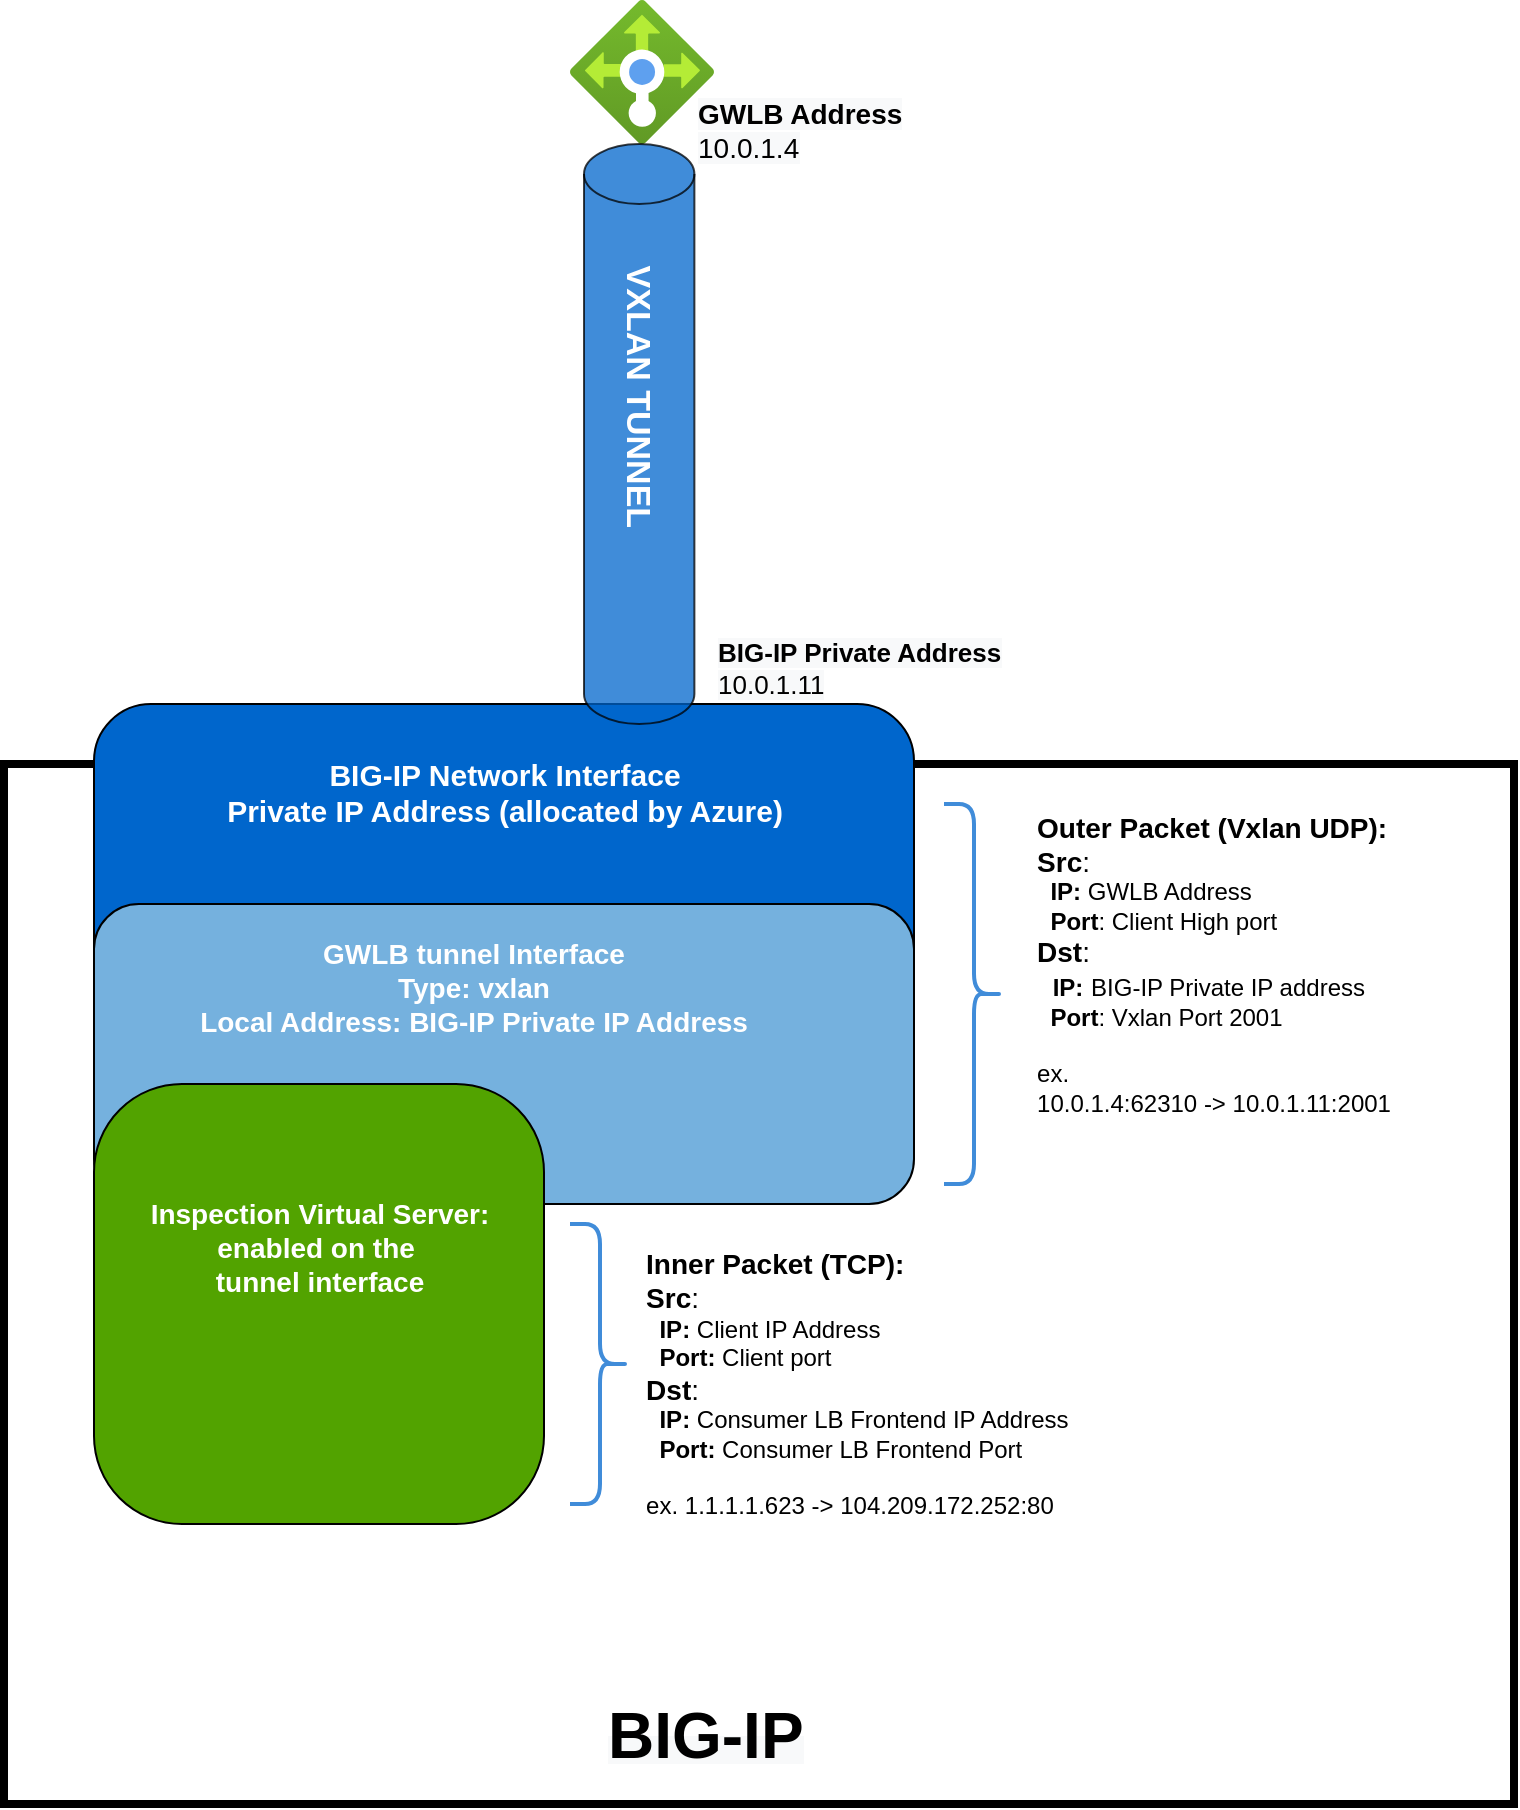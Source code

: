 <mxfile version="15.2.7" type="device"><diagram id="8fGRNxT3ZS1OJfQwC5Yy" name="Page-1"><mxGraphModel dx="1301" dy="1018" grid="1" gridSize="10" guides="1" tooltips="1" connect="1" arrows="1" fold="1" page="1" pageScale="1" pageWidth="1100" pageHeight="850" math="0" shadow="0"><root><mxCell id="0"/><mxCell id="1" parent="0"/><mxCell id="-O0xrYwRtM1Tgh30TVtJ-4" value="" style="rounded=0;whiteSpace=wrap;html=1;strokeColor=#000000;fillColor=none;strokeWidth=4;" vertex="1" parent="1"><mxGeometry x="70" y="470" width="755" height="520" as="geometry"/></mxCell><mxCell id="-O0xrYwRtM1Tgh30TVtJ-22" value="&lt;span style=&quot;color: rgb(0 , 0 , 0) ; font-family: &amp;#34;helvetica&amp;#34; ; font-style: normal ; letter-spacing: normal ; text-align: left ; text-indent: 0px ; text-transform: none ; word-spacing: 0px ; background-color: rgb(248 , 249 , 250) ; display: inline ; float: none&quot;&gt;&lt;b&gt;&lt;font style=&quot;font-size: 32px&quot;&gt;BIG-IP&lt;/font&gt;&lt;/b&gt;&lt;/span&gt;" style="text;whiteSpace=wrap;html=1;" vertex="1" parent="1"><mxGeometry x="370" y="930" width="155" height="30" as="geometry"/></mxCell><mxCell id="-O0xrYwRtM1Tgh30TVtJ-23" value="&lt;font color=&quot;#ffffff&quot;&gt;&lt;br&gt;&lt;/font&gt;" style="rounded=1;whiteSpace=wrap;html=1;strokeColor=#000000;fillColor=#0066CC;strokeWidth=1;" vertex="1" parent="1"><mxGeometry x="115" y="440" width="410" height="190" as="geometry"/></mxCell><mxCell id="-O0xrYwRtM1Tgh30TVtJ-24" value="" style="rounded=1;whiteSpace=wrap;html=1;strokeColor=#000000;fillColor=#75B1DE;strokeWidth=1;" vertex="1" parent="1"><mxGeometry x="115" y="540" width="410" height="150" as="geometry"/></mxCell><mxCell id="-O0xrYwRtM1Tgh30TVtJ-25" value="" style="rounded=1;whiteSpace=wrap;html=1;strokeColor=#000000;fillColor=#52A300;arcSize=20;strokeWidth=1;" vertex="1" parent="1"><mxGeometry x="115" y="630" width="225" height="220" as="geometry"/></mxCell><mxCell id="-O0xrYwRtM1Tgh30TVtJ-26" value="&lt;font style=&quot;font-size: 15px&quot;&gt;&lt;span style=&quot;color: rgb(255 , 255 , 255) ; font-family: &amp;#34;helvetica&amp;#34; ; font-style: normal ; letter-spacing: normal ; text-indent: 0px ; text-transform: none ; word-spacing: 0px ; display: inline ; float: none&quot;&gt;BIG-IP Network Interface&lt;/span&gt;&lt;br style=&quot;color: rgb(255 , 255 , 255) ; font-family: &amp;#34;helvetica&amp;#34; ; font-style: normal ; letter-spacing: normal ; text-indent: 0px ; text-transform: none ; word-spacing: 0px&quot;&gt;&lt;span style=&quot;color: rgb(255 , 255 , 255) ; font-family: &amp;#34;helvetica&amp;#34; ; font-style: normal ; letter-spacing: normal ; text-indent: 0px ; text-transform: none ; word-spacing: 0px ; display: inline ; float: none&quot;&gt;Private IP Address (allocated by Azure)&lt;br&gt;&lt;/span&gt;&lt;/font&gt;" style="text;whiteSpace=wrap;html=1;align=center;fontStyle=1;strokeWidth=4;" vertex="1" parent="1"><mxGeometry x="172.5" y="460" width="295" height="40" as="geometry"/></mxCell><mxCell id="-O0xrYwRtM1Tgh30TVtJ-27" value="&lt;span style=&quot;color: rgb(255 , 255 , 255) ; font-family: &amp;#34;helvetica&amp;#34; ; font-size: 14px ; font-style: normal ; letter-spacing: normal ; text-indent: 0px ; text-transform: none ; word-spacing: 0px ; display: inline ; float: none&quot;&gt;GWLB tunnel Interface&lt;br&gt;Type: vxlan&lt;br&gt;Local Address: BIG-IP Private IP Address&lt;br&gt;&lt;br&gt;&lt;/span&gt;" style="text;whiteSpace=wrap;html=1;align=center;fontStyle=1;strokeWidth=4;" vertex="1" parent="1"><mxGeometry x="125.42" y="550" width="360" height="115" as="geometry"/></mxCell><mxCell id="-O0xrYwRtM1Tgh30TVtJ-28" value="&lt;font color=&quot;#ffffff&quot; face=&quot;helvetica&quot; style=&quot;font-size: 14px&quot;&gt;Inspection Virtual Server:&lt;br&gt;enabled on the&amp;nbsp;&lt;br&gt;tunnel interface&lt;/font&gt;&lt;span style=&quot;color: rgba(0 , 0 , 0 , 0) ; font-family: monospace ; font-weight: 400 ; font-size: 0px&quot;&gt;%3CmxGraphModel%3E%3Croot%3E%3CmxCell%20id%3D%220%22%2F%3E%3CmxCell%20id%3D%221%22%20parent%3D%220%22%2F%3E%3CmxCell%20id%3D%222%22%20value%3D%22%22%20style%3D%22shape%3DcurlyBracket%3BwhiteSpace%3Dwrap%3Bhtml%3D1%3Brounded%3D1%3BflipH%3D1%3BstrokeColor%3D%23000000%3BfillColor%3Dnone%3BgradientColor%3D%23ffffff%3Bopacity%3D75%3B%22%20vertex%3D%221%22%20parent%3D%221%22%3E%3CmxGeometry%20x%3D%22730%22%20y%3D%22500%22%20width%3D%2220%22%20height%3D%22210%22%20as%3D%22geometry%22%2F%3E%3C%2FmxCell%3E%3C%2Froot%3E%3C%2FmxGraphModel%3E&lt;/span&gt;&lt;font color=&quot;#ffffff&quot; face=&quot;helvetica&quot;&gt;&lt;br&gt;&lt;/font&gt;" style="text;whiteSpace=wrap;html=1;align=center;fontStyle=1;strokeWidth=4;" vertex="1" parent="1"><mxGeometry x="92.5" y="680" width="270" height="40" as="geometry"/></mxCell><mxCell id="-O0xrYwRtM1Tgh30TVtJ-29" value="" style="aspect=fixed;html=1;points=[];align=center;image;fontSize=12;image=img/lib/azure2/networking/Load_Balancers.svg;" vertex="1" parent="1"><mxGeometry x="353" y="88" width="72" height="72" as="geometry"/></mxCell><mxCell id="-O0xrYwRtM1Tgh30TVtJ-30" value="" style="shape=cylinder3;whiteSpace=wrap;html=1;boundedLbl=1;backgroundOutline=1;size=15;rotation=0;strokeColor=#000000;fillColor=#0066CC;opacity=75;" vertex="1" parent="1"><mxGeometry x="360" y="160" width="55.2" height="290" as="geometry"/></mxCell><mxCell id="-O0xrYwRtM1Tgh30TVtJ-31" value="&lt;span style=&quot;color: rgb(255 , 255 , 255) ; font-family: &amp;#34;helvetica&amp;#34; ; font-style: normal ; letter-spacing: normal ; text-indent: 0px ; text-transform: none ; word-spacing: 0px ; display: inline ; float: none&quot;&gt;&lt;font style=&quot;font-size: 17px&quot;&gt;VXLAN TUNNEL&lt;/font&gt;&lt;/span&gt;" style="text;whiteSpace=wrap;html=1;align=center;fontStyle=1;strokeWidth=4;rotation=90;" vertex="1" parent="1"><mxGeometry x="289.77" y="270" width="195.65" height="33.05" as="geometry"/></mxCell><mxCell id="-O0xrYwRtM1Tgh30TVtJ-32" value="" style="shape=curlyBracket;whiteSpace=wrap;html=1;rounded=1;flipH=1;strokeColor=#0066CC;fillColor=none;gradientColor=#ffffff;opacity=75;strokeWidth=2;size=0.5;" vertex="1" parent="1"><mxGeometry x="540" y="490" width="30" height="190" as="geometry"/></mxCell><mxCell id="-O0xrYwRtM1Tgh30TVtJ-33" value="" style="shape=curlyBracket;whiteSpace=wrap;html=1;rounded=1;flipH=1;strokeColor=#0066CC;fillColor=none;gradientColor=#ffffff;opacity=75;strokeWidth=2;size=0.5;" vertex="1" parent="1"><mxGeometry x="353" y="700" width="30" height="140" as="geometry"/></mxCell><mxCell id="-O0xrYwRtM1Tgh30TVtJ-34" value="&lt;div style=&quot;text-align: left ; font-size: 14px&quot;&gt;&lt;b&gt;&lt;font style=&quot;font-size: 14px&quot;&gt;Outer Packet (Vxlan UDP):&lt;/font&gt;&lt;/b&gt;&lt;/div&gt;&lt;div style=&quot;text-align: left ; font-size: 14px&quot;&gt;&lt;b&gt;Src&lt;/b&gt;:&lt;/div&gt;&lt;div style=&quot;text-align: left&quot;&gt;&amp;nbsp; &lt;b&gt;IP:&lt;/b&gt; GWLB Address&lt;/div&gt;&lt;div style=&quot;text-align: left&quot;&gt;&amp;nbsp; &lt;b&gt;Port&lt;/b&gt;: Client High port&lt;/div&gt;&lt;div style=&quot;text-align: left ; font-size: 14px&quot;&gt;&lt;font style=&quot;font-size: 14px&quot;&gt;&lt;b&gt;Dst&lt;/b&gt;:&lt;/font&gt;&lt;/div&gt;&lt;div style=&quot;text-align: left&quot;&gt;&lt;span style=&quot;font-size: 14px&quot;&gt;&amp;nbsp; &lt;/span&gt;&lt;font style=&quot;font-size: 12px&quot;&gt;&lt;b&gt;IP:&lt;/b&gt;&lt;/font&gt;&lt;span style=&quot;font-size: 14px&quot;&gt; &lt;/span&gt;&lt;font style=&quot;font-size: 12px&quot;&gt;BIG-IP Private IP address&lt;/font&gt;&lt;/div&gt;&lt;div style=&quot;text-align: left&quot;&gt;&amp;nbsp;&lt;b&gt; Port&lt;/b&gt;: Vxlan Port 2001&lt;/div&gt;&lt;div style=&quot;text-align: left&quot;&gt;&lt;br&gt;&lt;/div&gt;&lt;div style=&quot;text-align: left&quot;&gt;ex.&lt;/div&gt;&lt;div style=&quot;text-align: left&quot;&gt;10.0.1.4:62310&amp;nbsp;-&amp;gt; 10.0.1.11:2001&lt;/div&gt;" style="text;html=1;strokeColor=none;fillColor=none;align=center;verticalAlign=middle;whiteSpace=wrap;rounded=0;" vertex="1" parent="1"><mxGeometry x="580" y="480" width="190" height="180" as="geometry"/></mxCell><mxCell id="-O0xrYwRtM1Tgh30TVtJ-35" value="&lt;div style=&quot;text-align: left ; font-size: 14px&quot;&gt;&lt;b&gt;&lt;font style=&quot;font-size: 14px&quot;&gt;Inner Packet (TCP):&lt;/font&gt;&lt;/b&gt;&lt;/div&gt;&lt;div style=&quot;text-align: left ; font-size: 14px&quot;&gt;&lt;b&gt;Src&lt;/b&gt;:&lt;/div&gt;&lt;div style=&quot;text-align: left&quot;&gt;&amp;nbsp;&lt;b&gt; IP:&lt;/b&gt; Client IP Address&lt;/div&gt;&lt;div style=&quot;text-align: left&quot;&gt;&amp;nbsp; &lt;b&gt;Port:&lt;/b&gt; Client port&amp;nbsp;&lt;/div&gt;&lt;div style=&quot;text-align: left ; font-size: 14px&quot;&gt;&lt;font style=&quot;font-size: 14px&quot;&gt;&lt;b&gt;Dst&lt;/b&gt;:&lt;/font&gt;&lt;/div&gt;&lt;div style=&quot;text-align: left&quot;&gt;&amp;nbsp;&lt;b&gt; IP:&lt;/b&gt; Consumer LB Frontend IP Address&amp;nbsp;&amp;nbsp;&lt;/div&gt;&lt;div style=&quot;text-align: left&quot;&gt;&amp;nbsp; &lt;b&gt;Port:&lt;/b&gt; Consumer LB Frontend Port&lt;/div&gt;&lt;div style=&quot;text-align: left&quot;&gt;&lt;span&gt;&lt;br&gt;&lt;/span&gt;&lt;/div&gt;&lt;div style=&quot;text-align: left&quot;&gt;ex. 1.1.1.1.623 -&amp;gt; 104.209.172.252:80&lt;span&gt;&lt;br&gt;&lt;/span&gt;&lt;/div&gt;" style="text;html=1;strokeColor=none;fillColor=none;align=center;verticalAlign=middle;whiteSpace=wrap;rounded=0;" vertex="1" parent="1"><mxGeometry x="370" y="690" width="260" height="180" as="geometry"/></mxCell><mxCell id="-O0xrYwRtM1Tgh30TVtJ-36" value="&lt;span style=&quot;color: rgb(0 , 0 , 0) ; font-family: &amp;#34;helvetica&amp;#34; ; font-size: 14px ; font-style: normal ; letter-spacing: normal ; text-align: left ; text-indent: 0px ; text-transform: none ; word-spacing: 0px ; background-color: rgb(248 , 249 , 250) ; display: inline ; float: none&quot;&gt;&lt;b&gt;GWLB Address&lt;br&gt;&lt;/b&gt;10.0.1.4&lt;/span&gt;" style="text;whiteSpace=wrap;html=1;" vertex="1" parent="1"><mxGeometry x="415.2" y="130" width="140" height="30" as="geometry"/></mxCell><mxCell id="-O0xrYwRtM1Tgh30TVtJ-37" value="&lt;span style=&quot;color: rgb(0 , 0 , 0) ; font-family: &amp;#34;helvetica&amp;#34; ; font-size: 13px ; font-style: normal ; letter-spacing: normal ; text-align: left ; text-indent: 0px ; text-transform: none ; word-spacing: 0px ; background-color: rgb(248 , 249 , 250) ; display: inline ; float: none&quot;&gt;&lt;b&gt;BIG-IP Private Address&lt;br&gt;&lt;/b&gt;10.0.1.11&lt;/span&gt;" style="text;whiteSpace=wrap;html=1;" vertex="1" parent="1"><mxGeometry x="425" y="400" width="155" height="30" as="geometry"/></mxCell></root></mxGraphModel></diagram></mxfile>